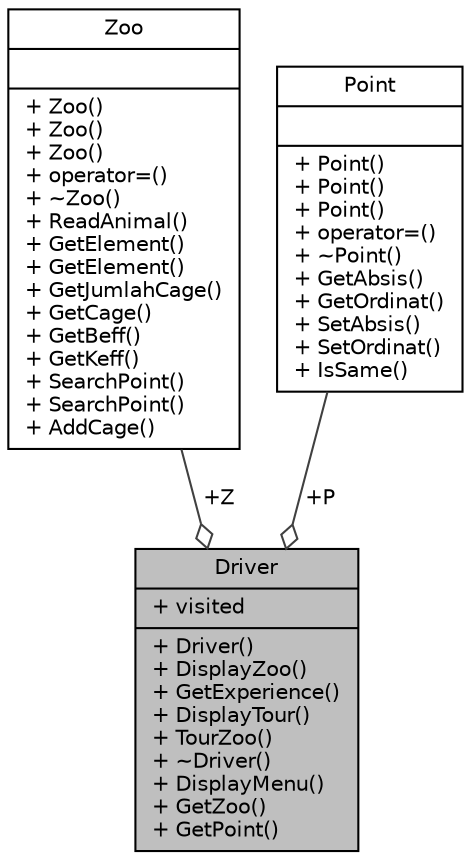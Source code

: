 digraph "Driver"
{
  edge [fontname="Helvetica",fontsize="10",labelfontname="Helvetica",labelfontsize="10"];
  node [fontname="Helvetica",fontsize="10",shape=record];
  Node1 [label="{Driver\n|+ visited\l|+ Driver()\l+ DisplayZoo()\l+ GetExperience()\l+ DisplayTour()\l+ TourZoo()\l+ ~Driver()\l+ DisplayMenu()\l+ GetZoo()\l+ GetPoint()\l}",height=0.2,width=0.4,color="black", fillcolor="grey75", style="filled", fontcolor="black"];
  Node2 -> Node1 [color="grey25",fontsize="10",style="solid",label=" +Z" ,arrowhead="odiamond",fontname="Helvetica"];
  Node2 [label="{Zoo\n||+ Zoo()\l+ Zoo()\l+ Zoo()\l+ operator=()\l+ ~Zoo()\l+ ReadAnimal()\l+ GetElement()\l+ GetElement()\l+ GetJumlahCage()\l+ GetCage()\l+ GetBeff()\l+ GetKeff()\l+ SearchPoint()\l+ SearchPoint()\l+ AddCage()\l}",height=0.2,width=0.4,color="black", fillcolor="white", style="filled",URL="$classZoo.html"];
  Node3 -> Node1 [color="grey25",fontsize="10",style="solid",label=" +P" ,arrowhead="odiamond",fontname="Helvetica"];
  Node3 [label="{Point\n||+ Point()\l+ Point()\l+ Point()\l+ operator=()\l+ ~Point()\l+ GetAbsis()\l+ GetOrdinat()\l+ SetAbsis()\l+ SetOrdinat()\l+ IsSame()\l}",height=0.2,width=0.4,color="black", fillcolor="white", style="filled",URL="$classPoint.html"];
}
